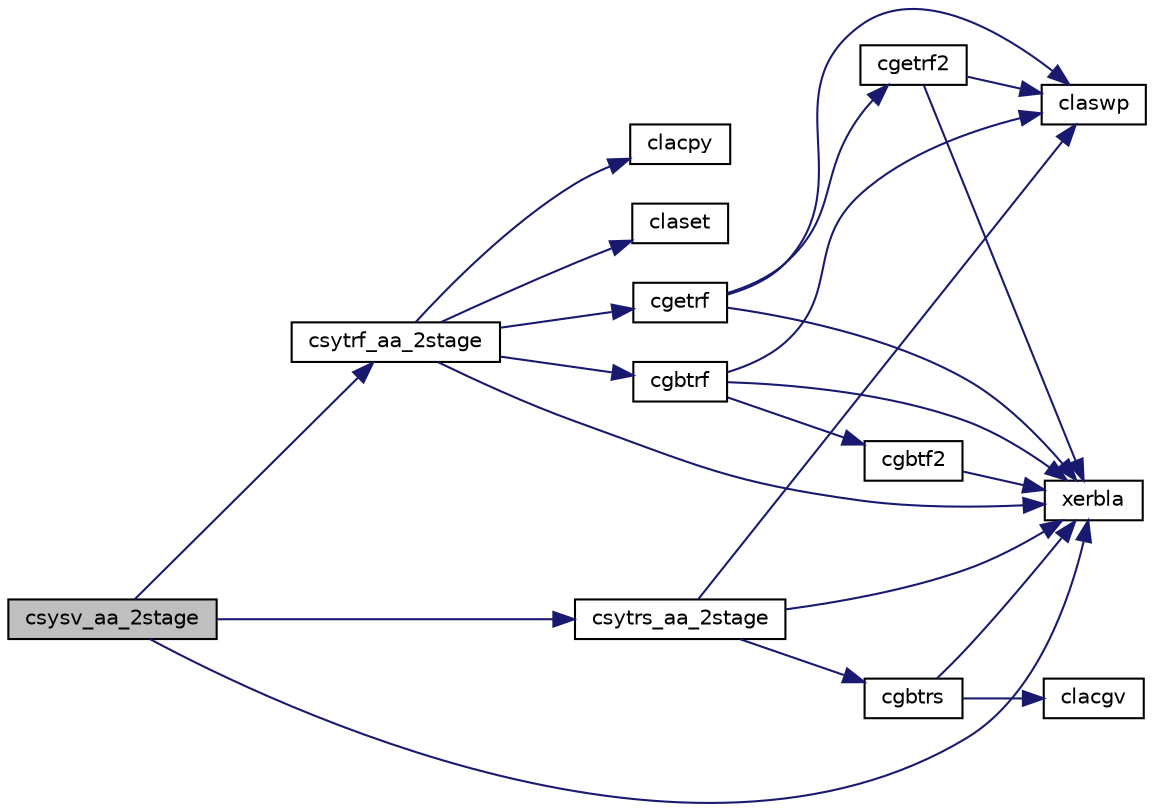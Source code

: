 digraph "csysv_aa_2stage"
{
 // LATEX_PDF_SIZE
  edge [fontname="Helvetica",fontsize="10",labelfontname="Helvetica",labelfontsize="10"];
  node [fontname="Helvetica",fontsize="10",shape=record];
  rankdir="LR";
  Node1 [label="csysv_aa_2stage",height=0.2,width=0.4,color="black", fillcolor="grey75", style="filled", fontcolor="black",tooltip="CSYSV_AA_2STAGE computes the solution to system of linear equations A * X = B for SY matrices"];
  Node1 -> Node2 [color="midnightblue",fontsize="10",style="solid",fontname="Helvetica"];
  Node2 [label="csytrf_aa_2stage",height=0.2,width=0.4,color="black", fillcolor="white", style="filled",URL="$csytrf__aa__2stage_8f.html#a480a32878b7395e53bd00b74458f425b",tooltip="CSYTRF_AA_2STAGE"];
  Node2 -> Node3 [color="midnightblue",fontsize="10",style="solid",fontname="Helvetica"];
  Node3 [label="cgbtrf",height=0.2,width=0.4,color="black", fillcolor="white", style="filled",URL="$cgbtrf_8f.html#a58d67a3a5354c78dfd0f94625bfe03b1",tooltip="CGBTRF"];
  Node3 -> Node4 [color="midnightblue",fontsize="10",style="solid",fontname="Helvetica"];
  Node4 [label="cgbtf2",height=0.2,width=0.4,color="black", fillcolor="white", style="filled",URL="$cgbtf2_8f.html#a6172b0b895daff569f8bd4f6b7e8ca21",tooltip="CGBTF2 computes the LU factorization of a general band matrix using the unblocked version of the algo..."];
  Node4 -> Node5 [color="midnightblue",fontsize="10",style="solid",fontname="Helvetica"];
  Node5 [label="xerbla",height=0.2,width=0.4,color="black", fillcolor="white", style="filled",URL="$xerbla_8f.html#a377ee61015baf8dea7770b3a404b1c07",tooltip="XERBLA"];
  Node3 -> Node6 [color="midnightblue",fontsize="10",style="solid",fontname="Helvetica"];
  Node6 [label="claswp",height=0.2,width=0.4,color="black", fillcolor="white", style="filled",URL="$claswp_8f.html#a27858a2e2b195ef0e7121f1edb8bb9a9",tooltip="CLASWP performs a series of row interchanges on a general rectangular matrix."];
  Node3 -> Node5 [color="midnightblue",fontsize="10",style="solid",fontname="Helvetica"];
  Node2 -> Node7 [color="midnightblue",fontsize="10",style="solid",fontname="Helvetica"];
  Node7 [label="cgetrf",height=0.2,width=0.4,color="black", fillcolor="white", style="filled",URL="$cgetrf_8f.html#aed8e85049ecfb314d259bfdb3908a60d",tooltip="CGETRF"];
  Node7 -> Node8 [color="midnightblue",fontsize="10",style="solid",fontname="Helvetica"];
  Node8 [label="cgetrf2",height=0.2,width=0.4,color="black", fillcolor="white", style="filled",URL="$cgetrf2_8f.html#a15fa9800095fb84ff74bc087909c6941",tooltip="CGETRF2"];
  Node8 -> Node6 [color="midnightblue",fontsize="10",style="solid",fontname="Helvetica"];
  Node8 -> Node5 [color="midnightblue",fontsize="10",style="solid",fontname="Helvetica"];
  Node7 -> Node6 [color="midnightblue",fontsize="10",style="solid",fontname="Helvetica"];
  Node7 -> Node5 [color="midnightblue",fontsize="10",style="solid",fontname="Helvetica"];
  Node2 -> Node9 [color="midnightblue",fontsize="10",style="solid",fontname="Helvetica"];
  Node9 [label="clacpy",height=0.2,width=0.4,color="black", fillcolor="white", style="filled",URL="$clacpy_8f.html#afcee53f42831342f7c863bfc55d2d159",tooltip="CLACPY copies all or part of one two-dimensional array to another."];
  Node2 -> Node10 [color="midnightblue",fontsize="10",style="solid",fontname="Helvetica"];
  Node10 [label="claset",height=0.2,width=0.4,color="black", fillcolor="white", style="filled",URL="$claset_8f.html#a3666a7cae5a324eab6ae01b5155f1f5b",tooltip="CLASET initializes the off-diagonal elements and the diagonal elements of a matrix to given values."];
  Node2 -> Node5 [color="midnightblue",fontsize="10",style="solid",fontname="Helvetica"];
  Node1 -> Node11 [color="midnightblue",fontsize="10",style="solid",fontname="Helvetica"];
  Node11 [label="csytrs_aa_2stage",height=0.2,width=0.4,color="black", fillcolor="white", style="filled",URL="$csytrs__aa__2stage_8f.html#af114d2ed6bf289689ae829559cb7c1e2",tooltip="CSYTRS_AA_2STAGE"];
  Node11 -> Node12 [color="midnightblue",fontsize="10",style="solid",fontname="Helvetica"];
  Node12 [label="cgbtrs",height=0.2,width=0.4,color="black", fillcolor="white", style="filled",URL="$cgbtrs_8f.html#a72b02720b9ad928960ee5a5e92e6a5d7",tooltip="CGBTRS"];
  Node12 -> Node13 [color="midnightblue",fontsize="10",style="solid",fontname="Helvetica"];
  Node13 [label="clacgv",height=0.2,width=0.4,color="black", fillcolor="white", style="filled",URL="$clacgv_8f.html#a0ff51770edb0cdc7328fdae7ace7954e",tooltip="CLACGV conjugates a complex vector."];
  Node12 -> Node5 [color="midnightblue",fontsize="10",style="solid",fontname="Helvetica"];
  Node11 -> Node6 [color="midnightblue",fontsize="10",style="solid",fontname="Helvetica"];
  Node11 -> Node5 [color="midnightblue",fontsize="10",style="solid",fontname="Helvetica"];
  Node1 -> Node5 [color="midnightblue",fontsize="10",style="solid",fontname="Helvetica"];
}
